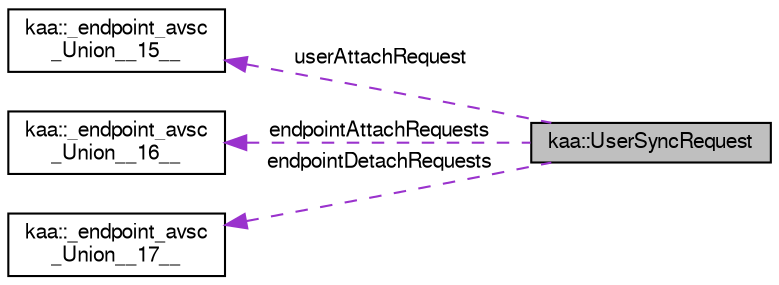 digraph "kaa::UserSyncRequest"
{
  bgcolor="transparent";
  edge [fontname="FreeSans",fontsize="10",labelfontname="FreeSans",labelfontsize="10"];
  node [fontname="FreeSans",fontsize="10",shape=record];
  rankdir="LR";
  Node1 [label="kaa::UserSyncRequest",height=0.2,width=0.4,color="black", fillcolor="grey75", style="filled" fontcolor="black"];
  Node2 -> Node1 [dir="back",color="darkorchid3",fontsize="10",style="dashed",label=" userAttachRequest" ,fontname="FreeSans"];
  Node2 [label="kaa::_endpoint_avsc\l_Union__15__",height=0.2,width=0.4,color="black",URL="$structkaa_1_1__endpoint__avsc__Union____15____.html"];
  Node3 -> Node1 [dir="back",color="darkorchid3",fontsize="10",style="dashed",label=" endpointAttachRequests" ,fontname="FreeSans"];
  Node3 [label="kaa::_endpoint_avsc\l_Union__16__",height=0.2,width=0.4,color="black",URL="$structkaa_1_1__endpoint__avsc__Union____16____.html"];
  Node4 -> Node1 [dir="back",color="darkorchid3",fontsize="10",style="dashed",label=" endpointDetachRequests" ,fontname="FreeSans"];
  Node4 [label="kaa::_endpoint_avsc\l_Union__17__",height=0.2,width=0.4,color="black",URL="$structkaa_1_1__endpoint__avsc__Union____17____.html"];
}
